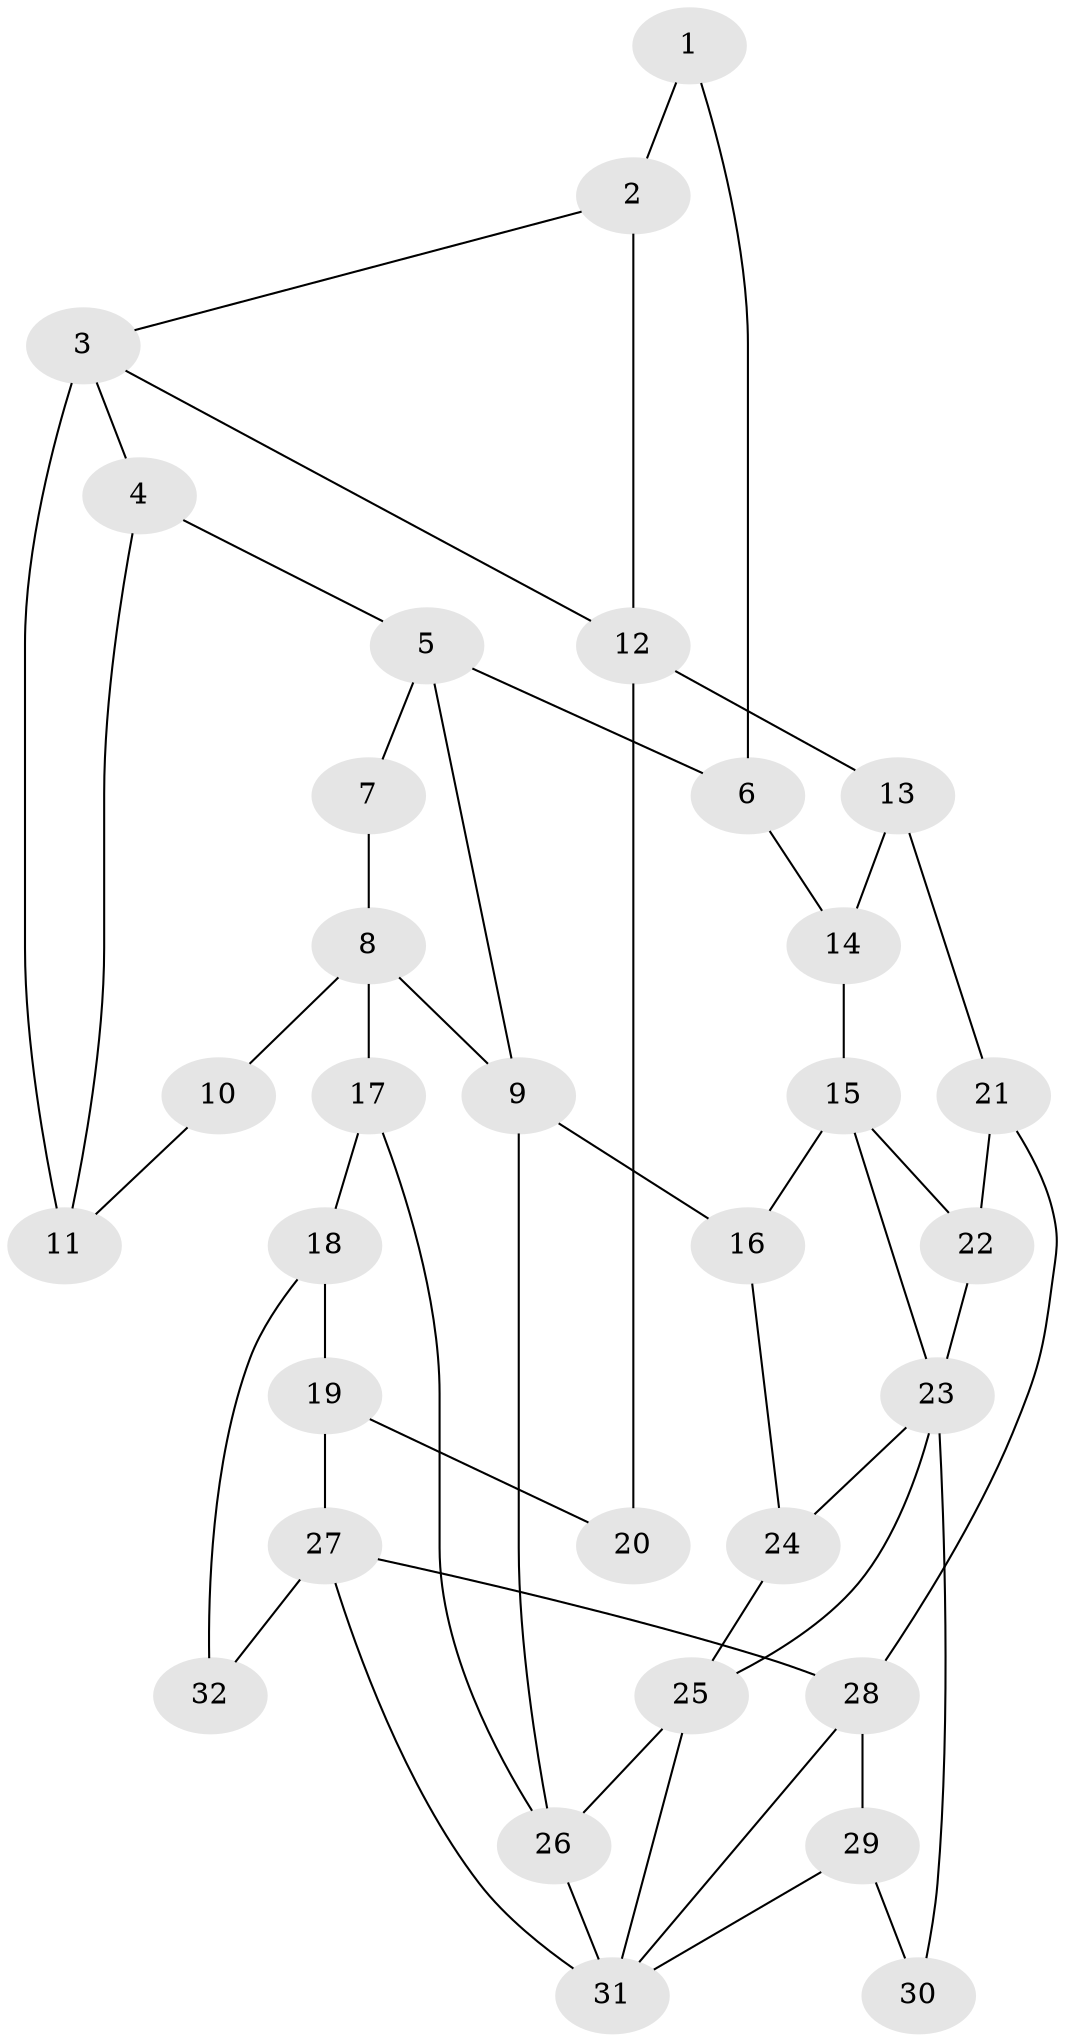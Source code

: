 // original degree distribution, {3: 0.025, 5: 0.525, 4: 0.2375, 6: 0.2125}
// Generated by graph-tools (version 1.1) at 2025/54/03/04/25 22:54:33]
// undirected, 32 vertices, 52 edges
graph export_dot {
  node [color=gray90,style=filled];
  1;
  2;
  3;
  4;
  5;
  6;
  7;
  8;
  9;
  10;
  11;
  12;
  13;
  14;
  15;
  16;
  17;
  18;
  19;
  20;
  21;
  22;
  23;
  24;
  25;
  26;
  27;
  28;
  29;
  30;
  31;
  32;
  1 -- 2 [weight=1.0];
  1 -- 6 [weight=1.0];
  2 -- 3 [weight=1.0];
  2 -- 12 [weight=1.0];
  3 -- 4 [weight=1.0];
  3 -- 11 [weight=3.0];
  3 -- 12 [weight=1.0];
  4 -- 5 [weight=1.0];
  4 -- 11 [weight=1.0];
  5 -- 6 [weight=1.0];
  5 -- 7 [weight=1.0];
  5 -- 9 [weight=1.0];
  6 -- 14 [weight=1.0];
  7 -- 8 [weight=2.0];
  8 -- 9 [weight=1.0];
  8 -- 10 [weight=2.0];
  8 -- 17 [weight=2.0];
  9 -- 16 [weight=1.0];
  9 -- 26 [weight=1.0];
  10 -- 11 [weight=2.0];
  12 -- 13 [weight=2.0];
  12 -- 20 [weight=2.0];
  13 -- 14 [weight=1.0];
  13 -- 21 [weight=2.0];
  14 -- 15 [weight=1.0];
  15 -- 16 [weight=1.0];
  15 -- 22 [weight=1.0];
  15 -- 23 [weight=1.0];
  16 -- 24 [weight=1.0];
  17 -- 18 [weight=2.0];
  17 -- 26 [weight=1.0];
  18 -- 19 [weight=2.0];
  18 -- 32 [weight=2.0];
  19 -- 20 [weight=2.0];
  19 -- 27 [weight=1.0];
  21 -- 22 [weight=1.0];
  21 -- 28 [weight=2.0];
  22 -- 23 [weight=1.0];
  23 -- 24 [weight=1.0];
  23 -- 25 [weight=1.0];
  23 -- 30 [weight=2.0];
  24 -- 25 [weight=2.0];
  25 -- 26 [weight=2.0];
  25 -- 31 [weight=1.0];
  26 -- 31 [weight=1.0];
  27 -- 28 [weight=1.0];
  27 -- 31 [weight=2.0];
  27 -- 32 [weight=1.0];
  28 -- 29 [weight=2.0];
  28 -- 31 [weight=1.0];
  29 -- 30 [weight=2.0];
  29 -- 31 [weight=1.0];
}
